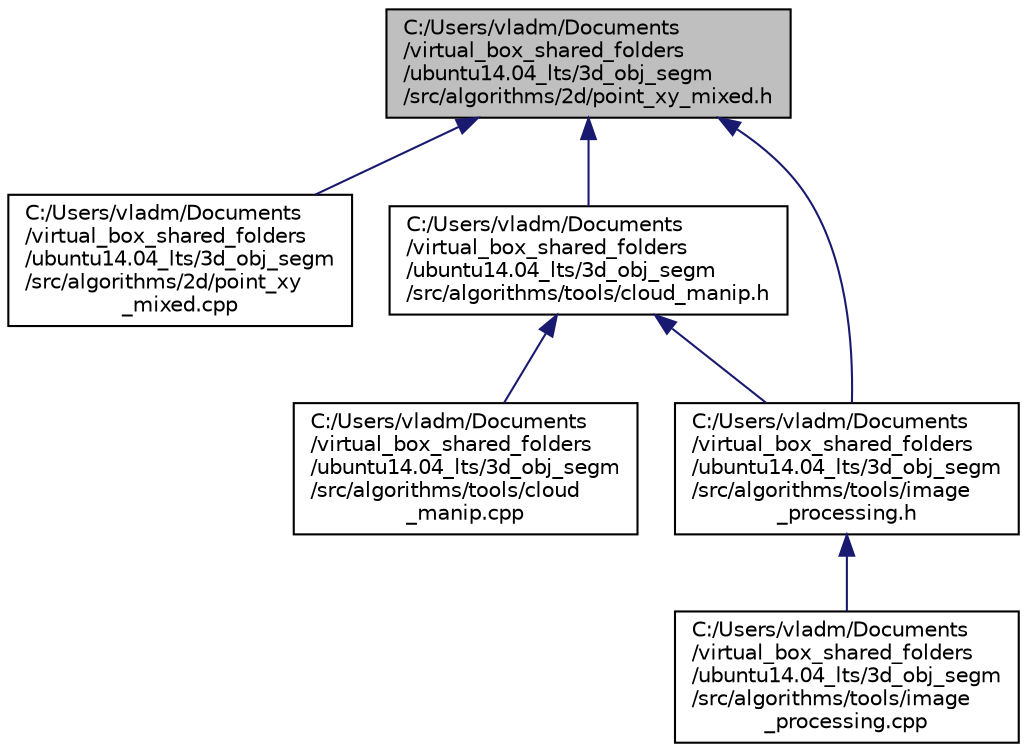 digraph "C:/Users/vladm/Documents/virtual_box_shared_folders/ubuntu14.04_lts/3d_obj_segm/src/algorithms/2d/point_xy_mixed.h"
{
  edge [fontname="Helvetica",fontsize="10",labelfontname="Helvetica",labelfontsize="10"];
  node [fontname="Helvetica",fontsize="10",shape=record];
  Node1 [label="C:/Users/vladm/Documents\l/virtual_box_shared_folders\l/ubuntu14.04_lts/3d_obj_segm\l/src/algorithms/2d/point_xy_mixed.h",height=0.2,width=0.4,color="black", fillcolor="grey75", style="filled", fontcolor="black"];
  Node1 -> Node2 [dir="back",color="midnightblue",fontsize="10",style="solid",fontname="Helvetica"];
  Node2 [label="C:/Users/vladm/Documents\l/virtual_box_shared_folders\l/ubuntu14.04_lts/3d_obj_segm\l/src/algorithms/2d/point_xy\l_mixed.cpp",height=0.2,width=0.4,color="black", fillcolor="white", style="filled",URL="$point__xy__mixed_8cpp.html"];
  Node1 -> Node3 [dir="back",color="midnightblue",fontsize="10",style="solid",fontname="Helvetica"];
  Node3 [label="C:/Users/vladm/Documents\l/virtual_box_shared_folders\l/ubuntu14.04_lts/3d_obj_segm\l/src/algorithms/tools/cloud_manip.h",height=0.2,width=0.4,color="black", fillcolor="white", style="filled",URL="$cloud__manip_8h.html"];
  Node3 -> Node4 [dir="back",color="midnightblue",fontsize="10",style="solid",fontname="Helvetica"];
  Node4 [label="C:/Users/vladm/Documents\l/virtual_box_shared_folders\l/ubuntu14.04_lts/3d_obj_segm\l/src/algorithms/tools/cloud\l_manip.cpp",height=0.2,width=0.4,color="black", fillcolor="white", style="filled",URL="$cloud__manip_8cpp.html"];
  Node3 -> Node5 [dir="back",color="midnightblue",fontsize="10",style="solid",fontname="Helvetica"];
  Node5 [label="C:/Users/vladm/Documents\l/virtual_box_shared_folders\l/ubuntu14.04_lts/3d_obj_segm\l/src/algorithms/tools/image\l_processing.h",height=0.2,width=0.4,color="black", fillcolor="white", style="filled",URL="$image__processing_8h.html"];
  Node5 -> Node6 [dir="back",color="midnightblue",fontsize="10",style="solid",fontname="Helvetica"];
  Node6 [label="C:/Users/vladm/Documents\l/virtual_box_shared_folders\l/ubuntu14.04_lts/3d_obj_segm\l/src/algorithms/tools/image\l_processing.cpp",height=0.2,width=0.4,color="black", fillcolor="white", style="filled",URL="$image__processing_8cpp.html"];
  Node1 -> Node5 [dir="back",color="midnightblue",fontsize="10",style="solid",fontname="Helvetica"];
}
